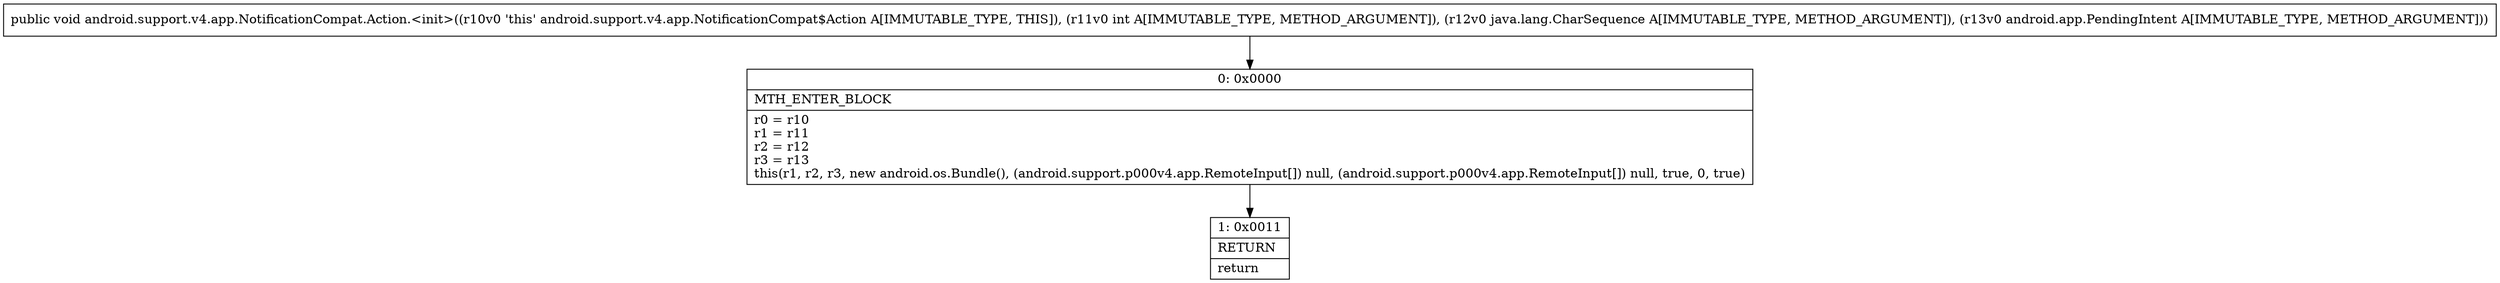 digraph "CFG forandroid.support.v4.app.NotificationCompat.Action.\<init\>(ILjava\/lang\/CharSequence;Landroid\/app\/PendingIntent;)V" {
Node_0 [shape=record,label="{0\:\ 0x0000|MTH_ENTER_BLOCK\l|r0 = r10\lr1 = r11\lr2 = r12\lr3 = r13\lthis(r1, r2, r3, new android.os.Bundle(), (android.support.p000v4.app.RemoteInput[]) null, (android.support.p000v4.app.RemoteInput[]) null, true, 0, true)\l}"];
Node_1 [shape=record,label="{1\:\ 0x0011|RETURN\l|return\l}"];
MethodNode[shape=record,label="{public void android.support.v4.app.NotificationCompat.Action.\<init\>((r10v0 'this' android.support.v4.app.NotificationCompat$Action A[IMMUTABLE_TYPE, THIS]), (r11v0 int A[IMMUTABLE_TYPE, METHOD_ARGUMENT]), (r12v0 java.lang.CharSequence A[IMMUTABLE_TYPE, METHOD_ARGUMENT]), (r13v0 android.app.PendingIntent A[IMMUTABLE_TYPE, METHOD_ARGUMENT])) }"];
MethodNode -> Node_0;
Node_0 -> Node_1;
}

